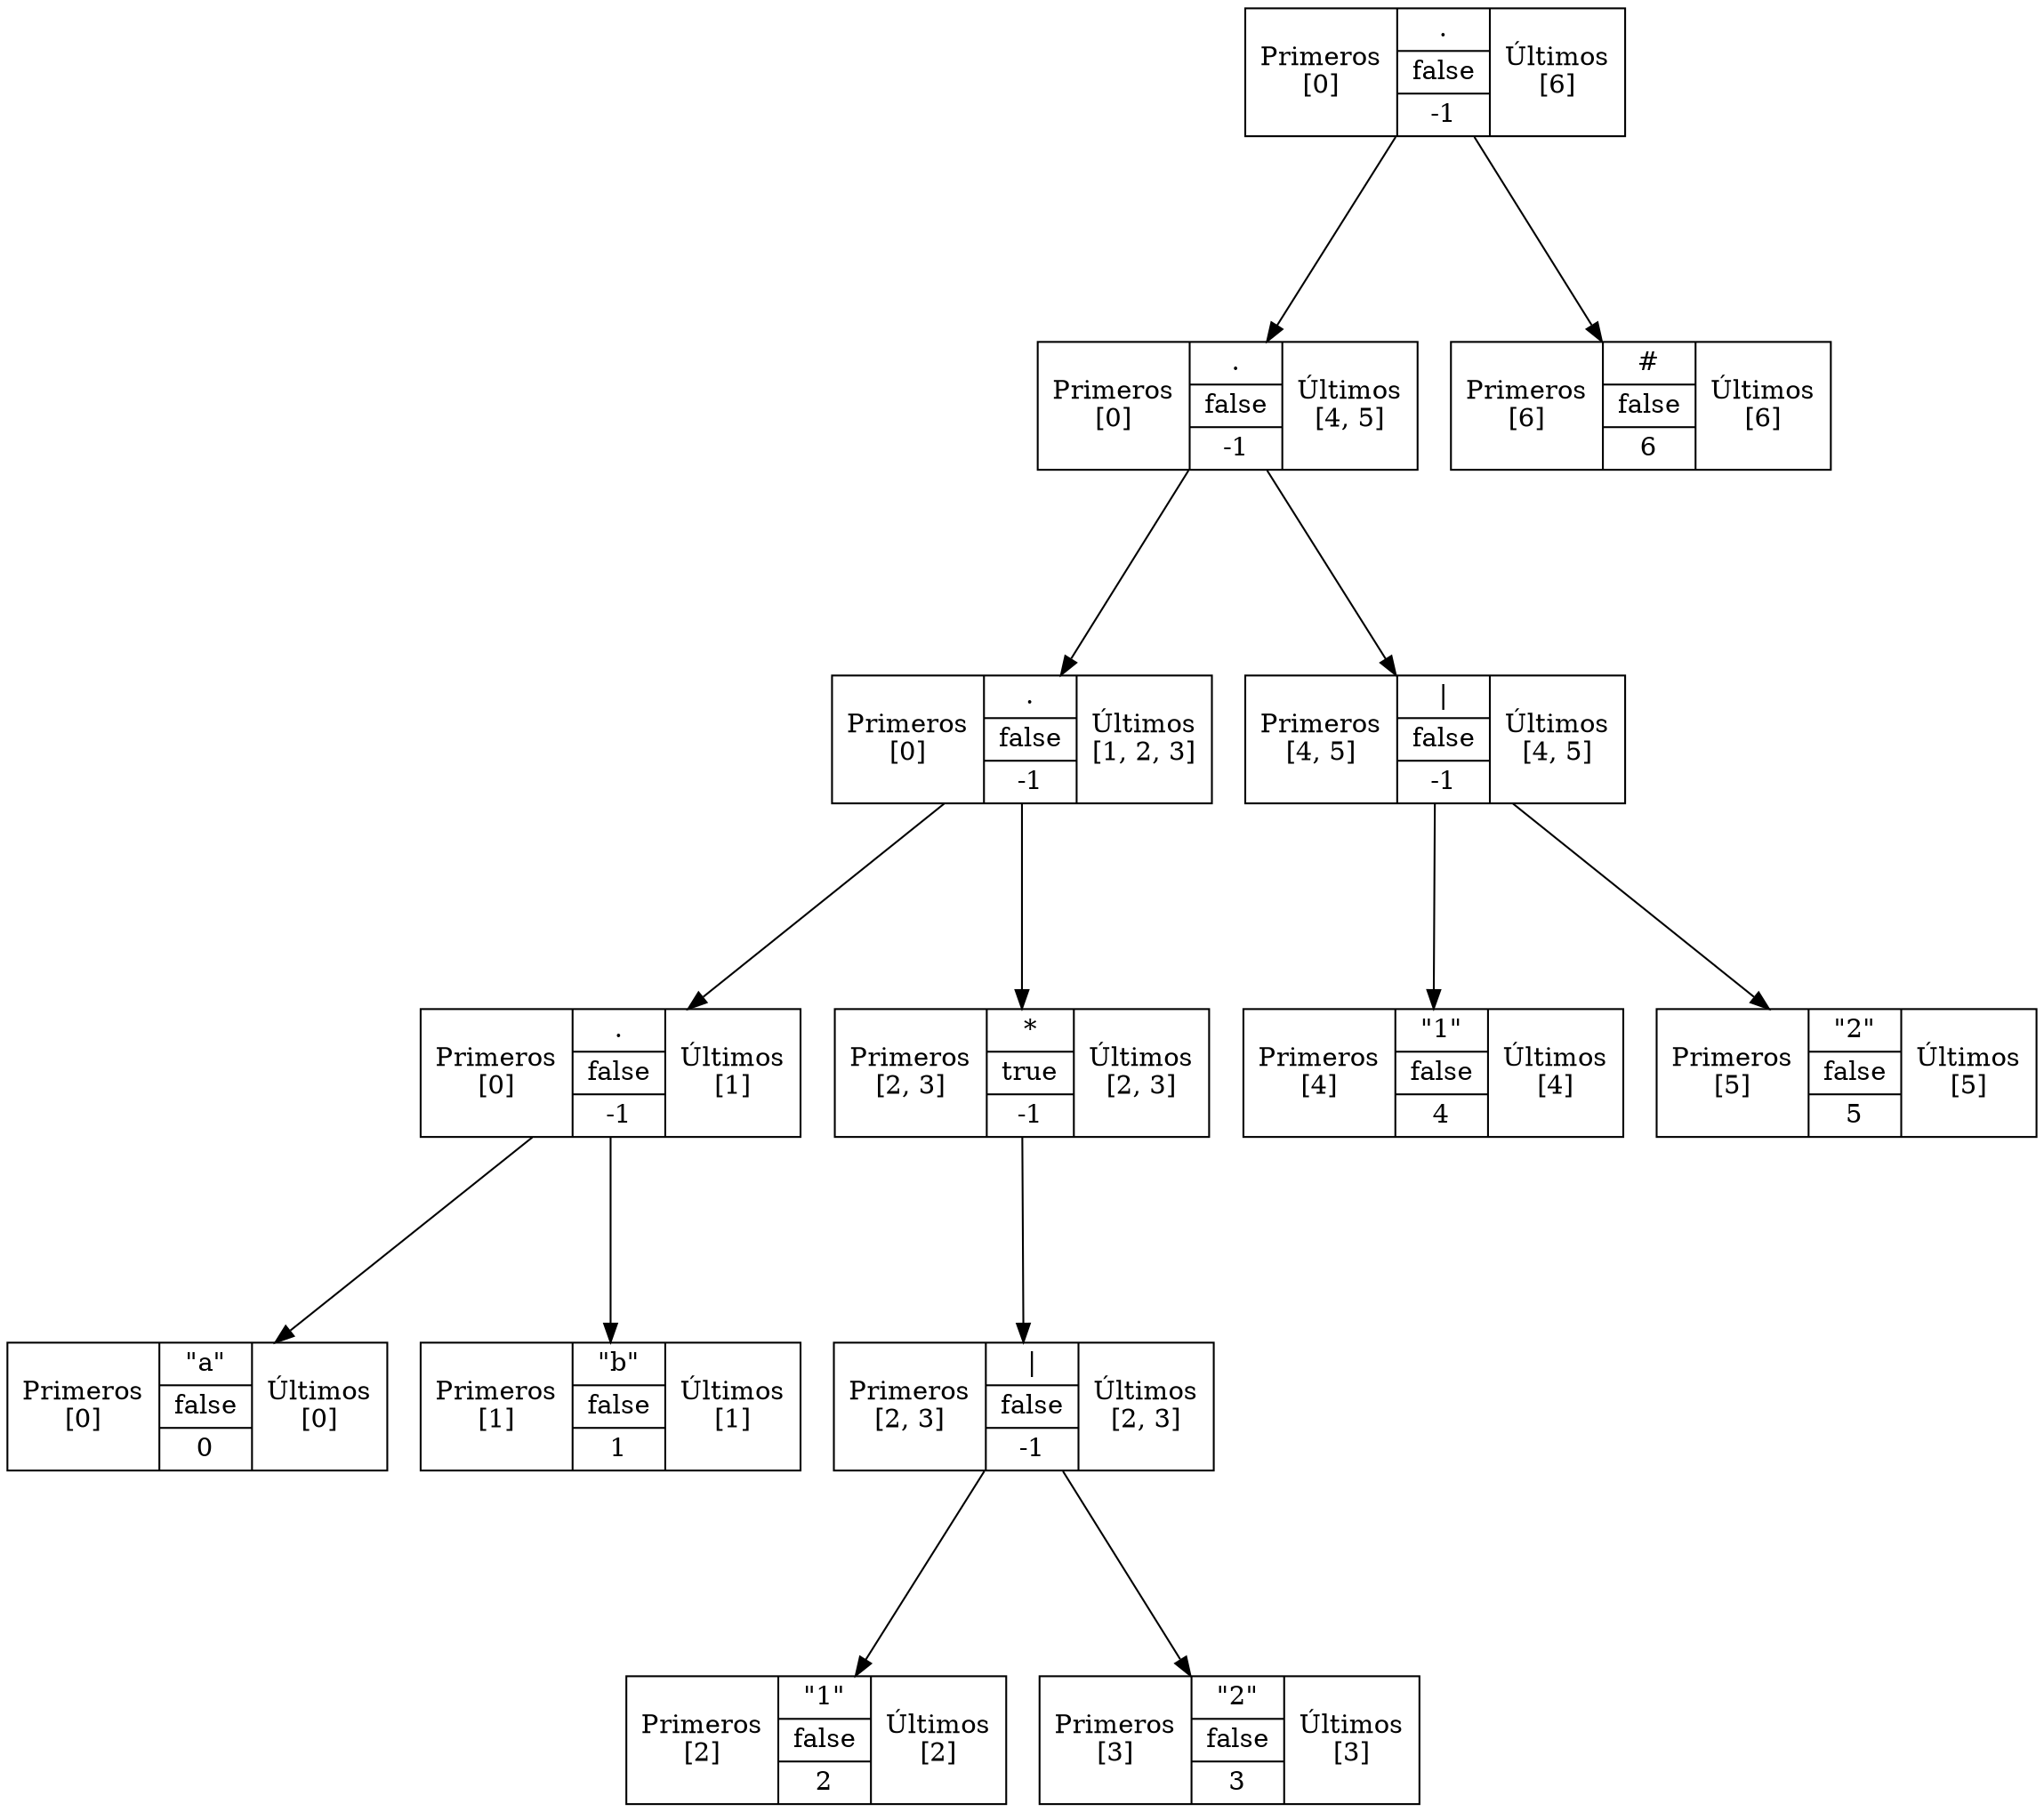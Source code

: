 digraph G
{
fontsize="5"node [shape = record];nodo1 [label="{Primeros\n[0]}|{.|false|-1}|{Últimos\n[6]}"];
nodo1 -> nodo2[minlen=3 ];
nodo1 -> nodo14[minlen=3 ];
nodo2 [label="{Primeros\n[0]}|{.|false|-1}|{Últimos\n[4, 5]}"];
nodo2 -> nodo3[minlen=3 ];
nodo2 -> nodo11[minlen=3 ];
nodo3 [label="{Primeros\n[0]}|{.|false|-1}|{Últimos\n[1, 2, 3]}"];
nodo3 -> nodo4[minlen=3 ];
nodo3 -> nodo7[minlen=3 ];
nodo4 [label="{Primeros\n[0]}|{.|false|-1}|{Últimos\n[1]}"];
nodo4 -> nodo5[minlen=3 ];
nodo4 -> nodo6[minlen=3 ];
nodo5 [label="{Primeros\n[0]}|{\"a\"|false|0}|{Últimos\n[0]}"];
nodo6 [label="{Primeros\n[1]}|{\"b\"|false|1}|{Últimos\n[1]}"];
nodo7 [label="{Primeros\n[2, 3]}|{*|true|-1}|{Últimos\n[2, 3]}"];
nodo7 -> nodo8[minlen=3 ];
nodo8 [label="{Primeros\n[2, 3]}|{\||false|-1}|{Últimos\n[2, 3]}"];
nodo8 -> nodo9[minlen=3 ];
nodo8 -> nodo10[minlen=3 ];
nodo9 [label="{Primeros\n[2]}|{\"1\"|false|2}|{Últimos\n[2]}"];
nodo10 [label="{Primeros\n[3]}|{\"2\"|false|3}|{Últimos\n[3]}"];
nodo11 [label="{Primeros\n[4, 5]}|{\||false|-1}|{Últimos\n[4, 5]}"];
nodo11 -> nodo12[minlen=3 ];
nodo11 -> nodo13[minlen=3 ];
nodo12 [label="{Primeros\n[4]}|{\"1\"|false|4}|{Últimos\n[4]}"];
nodo13 [label="{Primeros\n[5]}|{\"2\"|false|5}|{Últimos\n[5]}"];
nodo14 [label="{Primeros\n[6]}|{#|false|6}|{Últimos\n[6]}"];
}
